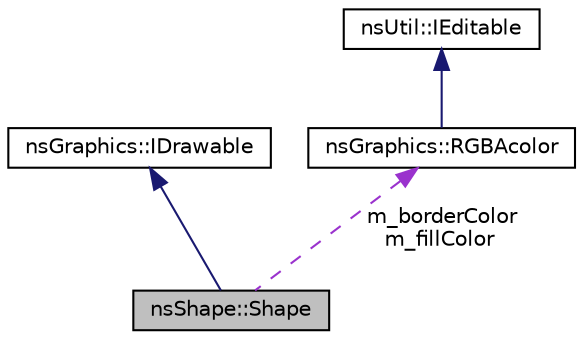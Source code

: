 digraph "nsShape::Shape"
{
 // LATEX_PDF_SIZE
  edge [fontname="Helvetica",fontsize="10",labelfontname="Helvetica",labelfontsize="10"];
  node [fontname="Helvetica",fontsize="10",shape=record];
  Node1 [label="nsShape::Shape",height=0.2,width=0.4,color="black", fillcolor="grey75", style="filled", fontcolor="black",tooltip="Classe de base pour une forme."];
  Node2 -> Node1 [dir="back",color="midnightblue",fontsize="10",style="solid",fontname="Helvetica"];
  Node2 [label="nsGraphics::IDrawable",height=0.2,width=0.4,color="black", fillcolor="white", style="filled",URL="$classns_graphics_1_1_i_drawable.html",tooltip="Interface pour un objet affichable."];
  Node3 -> Node1 [dir="back",color="darkorchid3",fontsize="10",style="dashed",label=" m_borderColor\nm_fillColor" ,fontname="Helvetica"];
  Node3 [label="nsGraphics::RGBAcolor",height=0.2,width=0.4,color="black", fillcolor="white", style="filled",URL="$classns_graphics_1_1_r_g_b_acolor.html",tooltip="Classe représentant un couleur RGBA8888."];
  Node4 -> Node3 [dir="back",color="midnightblue",fontsize="10",style="solid",fontname="Helvetica"];
  Node4 [label="nsUtil::IEditable",height=0.2,width=0.4,color="black", fillcolor="white", style="filled",URL="$classns_util_1_1_i_editable.html",tooltip="Interface pour un objet injectable."];
}
